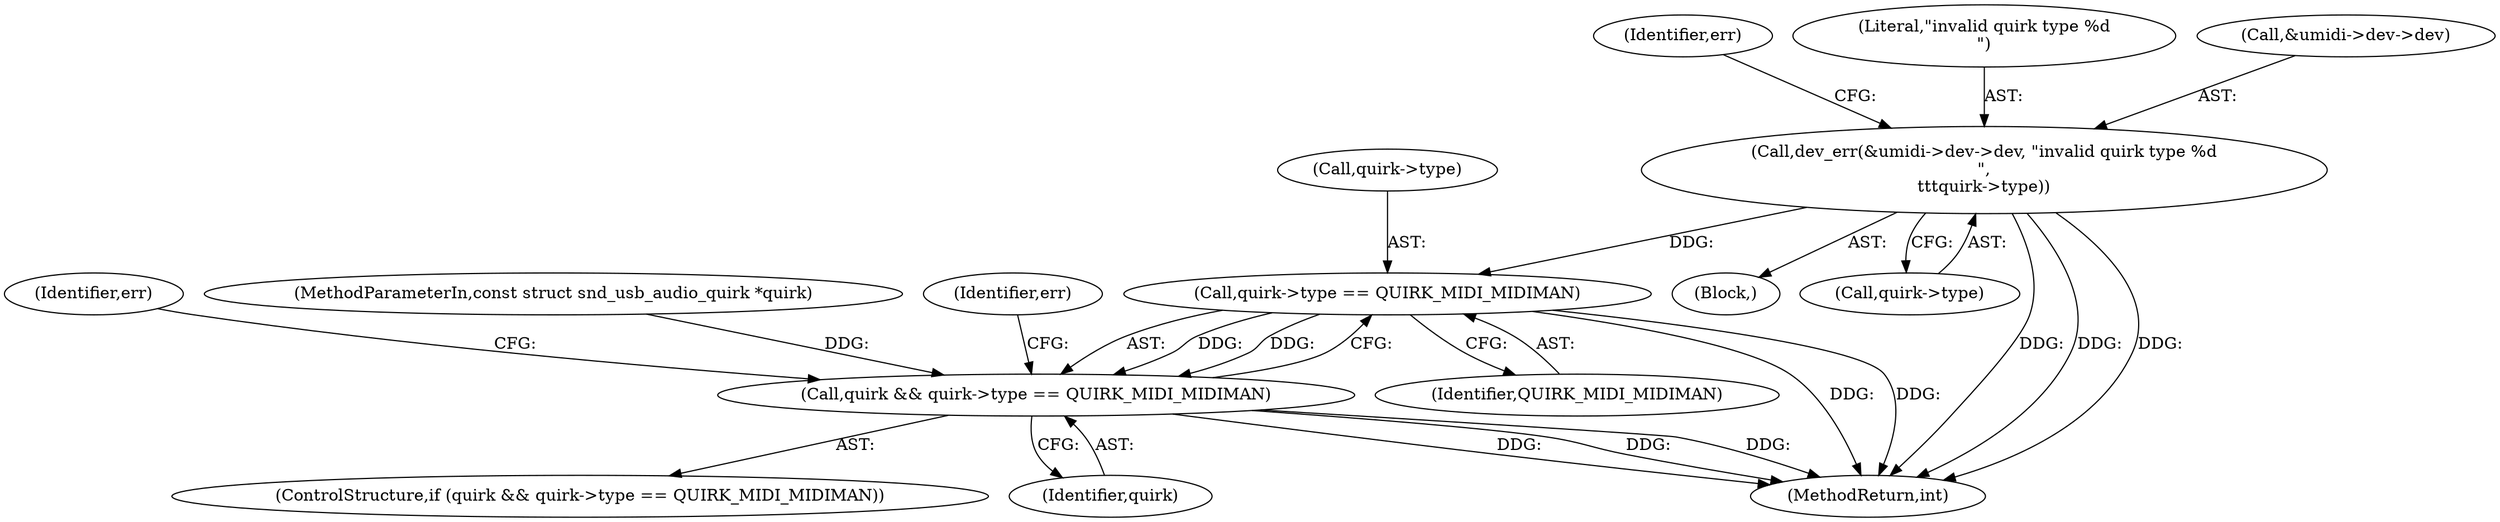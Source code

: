 digraph "0_linux_07d86ca93db7e5cdf4743564d98292042ec21af7@pointer" {
"1000459" [label="(Call,dev_err(&umidi->dev->dev, \"invalid quirk type %d\n\",\n\t\t\tquirk->type))"];
"1000534" [label="(Call,quirk->type == QUIRK_MIDI_MIDIMAN)"];
"1000532" [label="(Call,quirk && quirk->type == QUIRK_MIDI_MIDIMAN)"];
"1000218" [label="(Block,)"];
"1000531" [label="(ControlStructure,if (quirk && quirk->type == QUIRK_MIDI_MIDIMAN))"];
"1000538" [label="(Identifier,QUIRK_MIDI_MIDIMAN)"];
"1000533" [label="(Identifier,quirk)"];
"1000459" [label="(Call,dev_err(&umidi->dev->dev, \"invalid quirk type %d\n\",\n\t\t\tquirk->type))"];
"1000471" [label="(Identifier,err)"];
"1000540" [label="(Identifier,err)"];
"1000534" [label="(Call,quirk->type == QUIRK_MIDI_MIDIMAN)"];
"1000535" [label="(Call,quirk->type)"];
"1000113" [label="(MethodParameterIn,const struct snd_usb_audio_quirk *quirk)"];
"1000549" [label="(Identifier,err)"];
"1000466" [label="(Literal,\"invalid quirk type %d\n\")"];
"1000460" [label="(Call,&umidi->dev->dev)"];
"1000467" [label="(Call,quirk->type)"];
"1000574" [label="(MethodReturn,int)"];
"1000532" [label="(Call,quirk && quirk->type == QUIRK_MIDI_MIDIMAN)"];
"1000459" -> "1000218"  [label="AST: "];
"1000459" -> "1000467"  [label="CFG: "];
"1000460" -> "1000459"  [label="AST: "];
"1000466" -> "1000459"  [label="AST: "];
"1000467" -> "1000459"  [label="AST: "];
"1000471" -> "1000459"  [label="CFG: "];
"1000459" -> "1000574"  [label="DDG: "];
"1000459" -> "1000574"  [label="DDG: "];
"1000459" -> "1000574"  [label="DDG: "];
"1000459" -> "1000534"  [label="DDG: "];
"1000534" -> "1000532"  [label="AST: "];
"1000534" -> "1000538"  [label="CFG: "];
"1000535" -> "1000534"  [label="AST: "];
"1000538" -> "1000534"  [label="AST: "];
"1000532" -> "1000534"  [label="CFG: "];
"1000534" -> "1000574"  [label="DDG: "];
"1000534" -> "1000574"  [label="DDG: "];
"1000534" -> "1000532"  [label="DDG: "];
"1000534" -> "1000532"  [label="DDG: "];
"1000532" -> "1000531"  [label="AST: "];
"1000532" -> "1000533"  [label="CFG: "];
"1000533" -> "1000532"  [label="AST: "];
"1000540" -> "1000532"  [label="CFG: "];
"1000549" -> "1000532"  [label="CFG: "];
"1000532" -> "1000574"  [label="DDG: "];
"1000532" -> "1000574"  [label="DDG: "];
"1000532" -> "1000574"  [label="DDG: "];
"1000113" -> "1000532"  [label="DDG: "];
}
